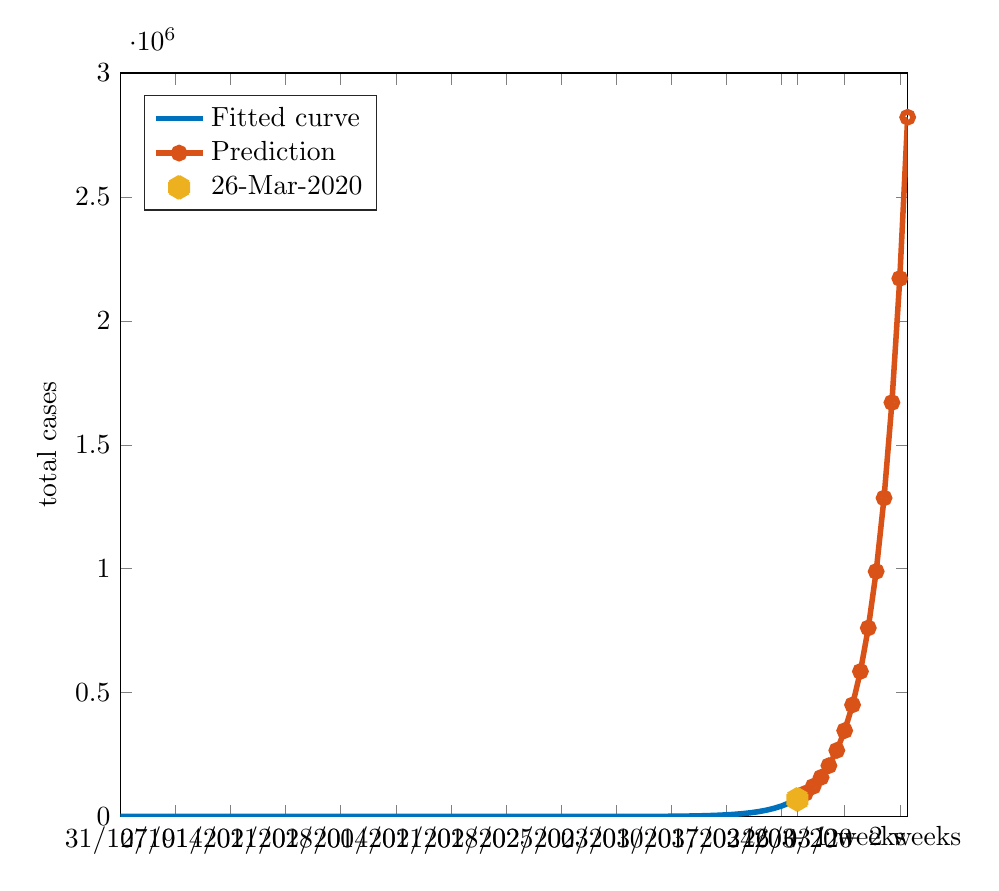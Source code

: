 % This file was created by matlab2tikz.
% Minimal pgfplots version: 1.3
%
\definecolor{mycolor1}{rgb}{0.0,0.447,0.741}%
\definecolor{mycolor2}{rgb}{0.85,0.325,0.098}%
\definecolor{mycolor3}{rgb}{0.929,0.694,0.125}%
%
\begin{tikzpicture}

\begin{axis}[%
width=10cm,
height=9.442cm,
at={(0cm,0cm)},
scale only axis,
xmin=0,
xmax=100,
xtick={0,7,14,21,28,35,42,49,56,63,70,77,84,86,92,99},
xticklabels={{31/12/19},{07/01/20},{14/01/20},{21/01/20},{28/01/20},{04/02/20},{11/02/20},{18/02/20},{25/02/20},{03/03/20},{10/03/20},{17/03/20},{24/03/20},{26/03/20},{+ 1 weeks},{+ 2 weeks}},
ymin=0,
ymax=3000000,
ylabel={total cases},
legend style={at={(0.03,0.97)},anchor=north west,legend cell align=left,align=left,draw=white!15!black}
]
\addplot [color=mycolor1,solid,line width=2.0pt]
  table[row sep=crcr]{%
0	1.166e-05\\
1	1.515e-05\\
2	1.969e-05\\
3	2.559e-05\\
4	3.326e-05\\
5	4.323e-05\\
6	5.618e-05\\
7	7.302e-05\\
8	9.49e-05\\
9	0.0\\
10	0.0\\
11	0.0\\
12	0.0\\
13	0.0\\
14	0.0\\
15	0.001\\
16	0.001\\
17	0.001\\
18	0.001\\
19	0.002\\
20	0.002\\
21	0.003\\
22	0.004\\
23	0.005\\
24	0.006\\
25	0.008\\
26	0.011\\
27	0.014\\
28	0.018\\
29	0.023\\
30	0.03\\
31	0.039\\
32	0.051\\
33	0.067\\
34	0.087\\
35	0.112\\
36	0.146\\
37	0.19\\
38	0.247\\
39	0.321\\
40	0.417\\
41	0.542\\
42	0.704\\
43	0.916\\
44	1.19\\
45	1.546\\
46	2.01\\
47	2.612\\
48	3.395\\
49	4.413\\
50	5.735\\
51	7.454\\
52	9.688\\
53	12.591\\
54	16.364\\
55	21.269\\
56	27.642\\
57	35.927\\
58	46.694\\
59	60.687\\
60	78.875\\
61	102.512\\
62	133.234\\
63	173.164\\
64	225.059\\
65	292.507\\
66	380.168\\
67	494.101\\
68	642.179\\
69	834.633\\
70	1084.765\\
71	1409.858\\
72	1832.379\\
73	2381.525\\
74	3095.245\\
75	4022.86\\
76	5228.472\\
77	6795.394\\
78	8831.907\\
79	11478.743\\
80	14918.809\\
81	19389.829\\
82	25200.769\\
83	32753.189\\
84	42568.991\\
85	55326.487\\
86	71907.267\\
};
\addlegendentry{Fitted curve};

\addplot [color=mycolor2,solid,line width=2.0pt,mark=o,mark options={solid}]
  table[row sep=crcr]{%
86	71907\\
87	93457\\
88	121465\\
89	157867\\
90	205178\\
91	266667\\
92	346584\\
93	450451\\
94	585445\\
95	760894\\
96	988920\\
97	1285281\\
98	1670450\\
99	2171040\\
100	2821633\\
};
\addlegendentry{Prediction};

\addplot [color=mycolor3,line width=8.0pt,only marks,mark=asterisk,mark options={solid}]
  table[row sep=crcr]{%
86	69194\\
};
\addlegendentry{26-Mar-2020};

\end{axis}
\end{tikzpicture}%